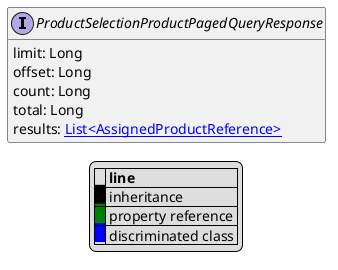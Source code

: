 @startuml

hide empty fields
hide empty methods
legend
|= |= line |
|<back:black>   </back>| inheritance |
|<back:green>   </back>| property reference |
|<back:blue>   </back>| discriminated class |
endlegend
interface ProductSelectionProductPagedQueryResponse [[ProductSelectionProductPagedQueryResponse.svg]]  {
    limit: Long
    offset: Long
    count: Long
    total: Long
    results: [[AssignedProductReference.svg List<AssignedProductReference>]]
}






@enduml

